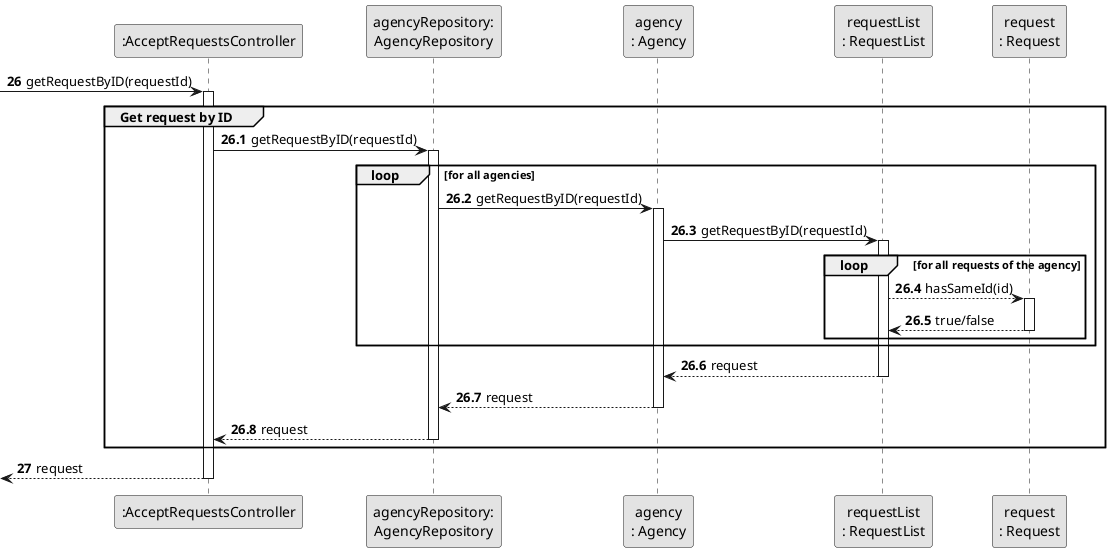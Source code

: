 @startuml
skinparam monochrome true
skinparam packageStyle rectangle
skinparam shadowing false


participant ":AcceptRequestsController" as CTRL
participant "agencyRepository:\nAgencyRepository" as AgencyRepository
participant "agency\n: Agency" as AGENCY
participant "requestList\n: RequestList" as ReqList
participant "request\n: Request" as REQUEST


autonumber 26
    -> CTRL: getRequestByID(requestId)
    activate CTRL

group Get request by ID

autonumber 26.1

    CTRL -> AgencyRepository: getRequestByID(requestId)
    activate AgencyRepository

    loop for all agencies

        AgencyRepository -> AGENCY: getRequestByID(requestId)
        activate AGENCY

            AGENCY -> ReqList: getRequestByID(requestId)

            loop for all requests of the agency

                activate ReqList

                ReqList --> REQUEST: hasSameId(id)

                activate REQUEST

                    REQUEST --> ReqList: true/false
                deactivate REQUEST
            end
    end

    ReqList --> AGENCY: request
    deactivate ReqList

    AGENCY --> AgencyRepository: request
    deactivate AGENCY

    AgencyRepository --> CTRL: request
    deactivate AgencyRepository

end group
autonumber 27
     <-- CTRL: request
     deactivate CTRL

@enduml